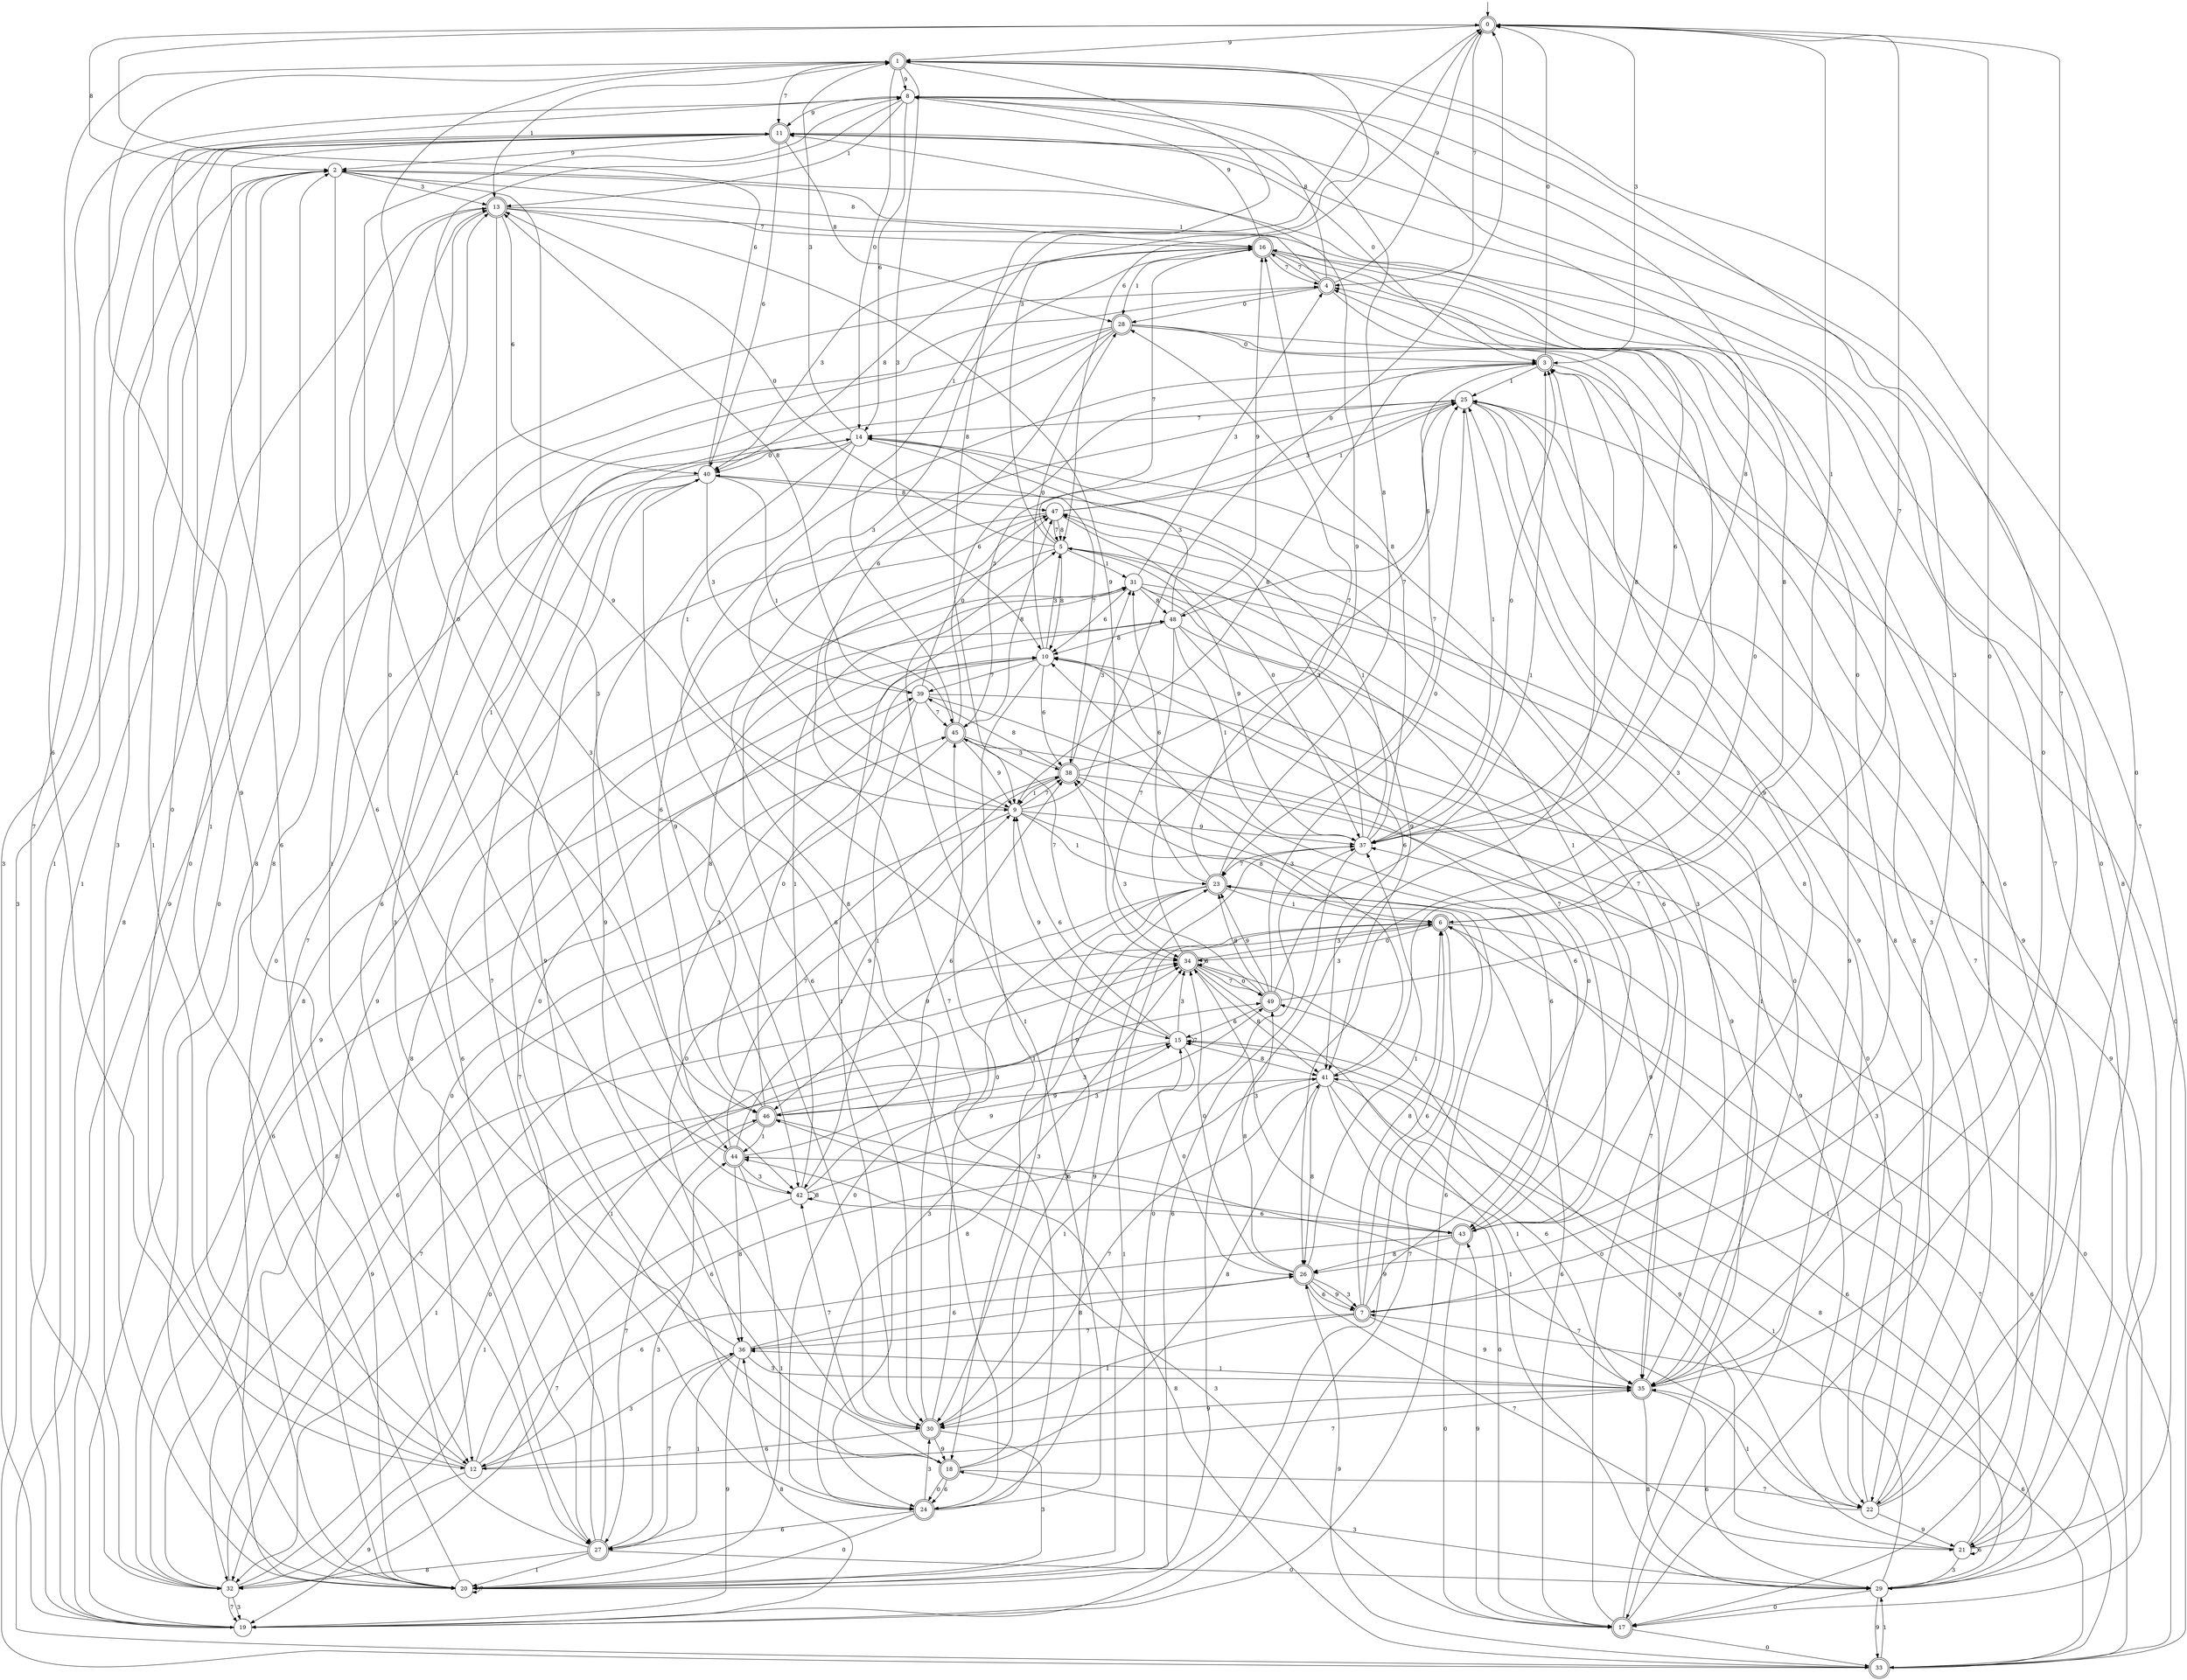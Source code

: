 digraph g {

	s0 [shape="doublecircle" label="0"];
	s1 [shape="doublecircle" label="1"];
	s2 [shape="circle" label="2"];
	s3 [shape="doublecircle" label="3"];
	s4 [shape="doublecircle" label="4"];
	s5 [shape="circle" label="5"];
	s6 [shape="doublecircle" label="6"];
	s7 [shape="doublecircle" label="7"];
	s8 [shape="circle" label="8"];
	s9 [shape="circle" label="9"];
	s10 [shape="circle" label="10"];
	s11 [shape="doublecircle" label="11"];
	s12 [shape="circle" label="12"];
	s13 [shape="doublecircle" label="13"];
	s14 [shape="circle" label="14"];
	s15 [shape="circle" label="15"];
	s16 [shape="doublecircle" label="16"];
	s17 [shape="doublecircle" label="17"];
	s18 [shape="doublecircle" label="18"];
	s19 [shape="circle" label="19"];
	s20 [shape="circle" label="20"];
	s21 [shape="circle" label="21"];
	s22 [shape="circle" label="22"];
	s23 [shape="doublecircle" label="23"];
	s24 [shape="doublecircle" label="24"];
	s25 [shape="circle" label="25"];
	s26 [shape="doublecircle" label="26"];
	s27 [shape="doublecircle" label="27"];
	s28 [shape="doublecircle" label="28"];
	s29 [shape="circle" label="29"];
	s30 [shape="doublecircle" label="30"];
	s31 [shape="circle" label="31"];
	s32 [shape="circle" label="32"];
	s33 [shape="doublecircle" label="33"];
	s34 [shape="doublecircle" label="34"];
	s35 [shape="doublecircle" label="35"];
	s36 [shape="circle" label="36"];
	s37 [shape="circle" label="37"];
	s38 [shape="doublecircle" label="38"];
	s39 [shape="circle" label="39"];
	s40 [shape="circle" label="40"];
	s41 [shape="circle" label="41"];
	s42 [shape="circle" label="42"];
	s43 [shape="doublecircle" label="43"];
	s44 [shape="doublecircle" label="44"];
	s45 [shape="doublecircle" label="45"];
	s46 [shape="doublecircle" label="46"];
	s47 [shape="circle" label="47"];
	s48 [shape="circle" label="48"];
	s49 [shape="doublecircle" label="49"];
	s0 -> s1 [label="9"];
	s0 -> s2 [label="8"];
	s0 -> s3 [label="3"];
	s0 -> s4 [label="7"];
	s0 -> s5 [label="6"];
	s0 -> s6 [label="1"];
	s0 -> s7 [label="0"];
	s1 -> s8 [label="9"];
	s1 -> s9 [label="8"];
	s1 -> s10 [label="3"];
	s1 -> s11 [label="7"];
	s1 -> s12 [label="6"];
	s1 -> s13 [label="1"];
	s1 -> s14 [label="0"];
	s2 -> s15 [label="9"];
	s2 -> s16 [label="8"];
	s2 -> s13 [label="3"];
	s2 -> s17 [label="7"];
	s2 -> s18 [label="6"];
	s2 -> s19 [label="1"];
	s2 -> s20 [label="0"];
	s3 -> s21 [label="9"];
	s3 -> s9 [label="8"];
	s3 -> s22 [label="3"];
	s3 -> s23 [label="7"];
	s3 -> s24 [label="6"];
	s3 -> s25 [label="1"];
	s3 -> s0 [label="0"];
	s4 -> s0 [label="9"];
	s4 -> s8 [label="8"];
	s4 -> s26 [label="3"];
	s4 -> s16 [label="7"];
	s4 -> s27 [label="6"];
	s4 -> s2 [label="1"];
	s4 -> s28 [label="0"];
	s5 -> s29 [label="9"];
	s5 -> s10 [label="8"];
	s5 -> s1 [label="3"];
	s5 -> s16 [label="7"];
	s5 -> s30 [label="6"];
	s5 -> s31 [label="1"];
	s5 -> s13 [label="0"];
	s6 -> s19 [label="9"];
	s6 -> s16 [label="8"];
	s6 -> s24 [label="3"];
	s6 -> s32 [label="7"];
	s6 -> s33 [label="6"];
	s6 -> s20 [label="1"];
	s6 -> s34 [label="0"];
	s7 -> s35 [label="9"];
	s7 -> s6 [label="8"];
	s7 -> s1 [label="3"];
	s7 -> s36 [label="7"];
	s7 -> s6 [label="6"];
	s7 -> s30 [label="1"];
	s7 -> s10 [label="0"];
	s8 -> s11 [label="9"];
	s8 -> s37 [label="8"];
	s8 -> s30 [label="3"];
	s8 -> s32 [label="7"];
	s8 -> s14 [label="6"];
	s8 -> s13 [label="1"];
	s8 -> s26 [label="0"];
	s9 -> s37 [label="9"];
	s9 -> s6 [label="8"];
	s9 -> s16 [label="3"];
	s9 -> s38 [label="7"];
	s9 -> s32 [label="6"];
	s9 -> s23 [label="1"];
	s9 -> s0 [label="0"];
	s10 -> s35 [label="9"];
	s10 -> s12 [label="8"];
	s10 -> s5 [label="3"];
	s10 -> s39 [label="7"];
	s10 -> s38 [label="6"];
	s10 -> s18 [label="1"];
	s10 -> s28 [label="0"];
	s11 -> s2 [label="9"];
	s11 -> s28 [label="8"];
	s11 -> s32 [label="3"];
	s11 -> s17 [label="7"];
	s11 -> s40 [label="6"];
	s11 -> s20 [label="1"];
	s11 -> s3 [label="0"];
	s12 -> s19 [label="9"];
	s12 -> s4 [label="8"];
	s12 -> s36 [label="3"];
	s12 -> s35 [label="7"];
	s12 -> s41 [label="6"];
	s12 -> s34 [label="1"];
	s12 -> s2 [label="0"];
	s13 -> s34 [label="9"];
	s13 -> s33 [label="8"];
	s13 -> s42 [label="3"];
	s13 -> s16 [label="7"];
	s13 -> s40 [label="6"];
	s13 -> s27 [label="1"];
	s13 -> s21 [label="0"];
	s14 -> s30 [label="9"];
	s14 -> s20 [label="8"];
	s14 -> s1 [label="3"];
	s14 -> s38 [label="7"];
	s14 -> s35 [label="6"];
	s14 -> s9 [label="1"];
	s14 -> s40 [label="0"];
	s15 -> s9 [label="9"];
	s15 -> s41 [label="8"];
	s15 -> s34 [label="3"];
	s15 -> s15 [label="7"];
	s15 -> s9 [label="6"];
	s15 -> s32 [label="1"];
	s15 -> s26 [label="0"];
	s16 -> s8 [label="9"];
	s16 -> s40 [label="8"];
	s16 -> s40 [label="3"];
	s16 -> s4 [label="7"];
	s16 -> s37 [label="6"];
	s16 -> s28 [label="1"];
	s16 -> s41 [label="0"];
	s17 -> s43 [label="9"];
	s17 -> s4 [label="8"];
	s17 -> s44 [label="3"];
	s17 -> s10 [label="7"];
	s17 -> s6 [label="6"];
	s17 -> s25 [label="1"];
	s17 -> s33 [label="0"];
	s18 -> s40 [label="9"];
	s18 -> s41 [label="8"];
	s18 -> s23 [label="3"];
	s18 -> s22 [label="7"];
	s18 -> s24 [label="6"];
	s18 -> s8 [label="1"];
	s18 -> s24 [label="0"];
	s19 -> s13 [label="9"];
	s19 -> s36 [label="8"];
	s19 -> s11 [label="3"];
	s19 -> s23 [label="7"];
	s19 -> s38 [label="6"];
	s19 -> s11 [label="1"];
	s19 -> s13 [label="0"];
	s20 -> s14 [label="9"];
	s20 -> s2 [label="8"];
	s20 -> s3 [label="3"];
	s20 -> s20 [label="7"];
	s20 -> s11 [label="6"];
	s20 -> s8 [label="1"];
	s20 -> s37 [label="0"];
	s21 -> s15 [label="9"];
	s21 -> s16 [label="8"];
	s21 -> s29 [label="3"];
	s21 -> s25 [label="7"];
	s21 -> s21 [label="6"];
	s21 -> s23 [label="1"];
	s21 -> s34 [label="0"];
	s22 -> s21 [label="9"];
	s22 -> s25 [label="8"];
	s22 -> s45 [label="3"];
	s22 -> s44 [label="7"];
	s22 -> s4 [label="6"];
	s22 -> s35 [label="1"];
	s22 -> s1 [label="0"];
	s23 -> s46 [label="9"];
	s23 -> s8 [label="8"];
	s23 -> s30 [label="3"];
	s23 -> s28 [label="7"];
	s23 -> s31 [label="6"];
	s23 -> s6 [label="1"];
	s23 -> s24 [label="0"];
	s24 -> s37 [label="9"];
	s24 -> s34 [label="8"];
	s24 -> s30 [label="3"];
	s24 -> s47 [label="7"];
	s24 -> s27 [label="6"];
	s24 -> s5 [label="1"];
	s24 -> s20 [label="0"];
	s25 -> s22 [label="9"];
	s25 -> s35 [label="8"];
	s25 -> s45 [label="3"];
	s25 -> s14 [label="7"];
	s25 -> s48 [label="6"];
	s25 -> s37 [label="1"];
	s25 -> s33 [label="0"];
	s26 -> s7 [label="9"];
	s26 -> s49 [label="8"];
	s26 -> s7 [label="3"];
	s26 -> s21 [label="7"];
	s26 -> s7 [label="6"];
	s26 -> s37 [label="1"];
	s26 -> s34 [label="0"];
	s27 -> s1 [label="9"];
	s27 -> s32 [label="8"];
	s27 -> s44 [label="3"];
	s27 -> s48 [label="7"];
	s27 -> s31 [label="6"];
	s27 -> s20 [label="1"];
	s27 -> s29 [label="0"];
	s28 -> s17 [label="9"];
	s28 -> s37 [label="8"];
	s28 -> s27 [label="3"];
	s28 -> s20 [label="7"];
	s28 -> s9 [label="6"];
	s28 -> s46 [label="1"];
	s28 -> s3 [label="0"];
	s29 -> s33 [label="9"];
	s29 -> s15 [label="8"];
	s29 -> s18 [label="3"];
	s29 -> s8 [label="7"];
	s29 -> s49 [label="6"];
	s29 -> s41 [label="1"];
	s29 -> s17 [label="0"];
	s30 -> s18 [label="9"];
	s30 -> s25 [label="8"];
	s30 -> s20 [label="3"];
	s30 -> s42 [label="7"];
	s30 -> s12 [label="6"];
	s30 -> s15 [label="1"];
	s30 -> s45 [label="0"];
	s31 -> s41 [label="9"];
	s31 -> s48 [label="8"];
	s31 -> s4 [label="3"];
	s31 -> s43 [label="7"];
	s31 -> s10 [label="6"];
	s31 -> s30 [label="1"];
	s31 -> s35 [label="0"];
	s32 -> s34 [label="9"];
	s32 -> s45 [label="8"];
	s32 -> s19 [label="3"];
	s32 -> s19 [label="7"];
	s32 -> s39 [label="6"];
	s32 -> s46 [label="1"];
	s32 -> s49 [label="0"];
	s33 -> s26 [label="9"];
	s33 -> s46 [label="8"];
	s33 -> s2 [label="3"];
	s33 -> s6 [label="7"];
	s33 -> s7 [label="6"];
	s33 -> s29 [label="1"];
	s33 -> s37 [label="0"];
	s34 -> s11 [label="9"];
	s34 -> s41 [label="8"];
	s34 -> s6 [label="3"];
	s34 -> s49 [label="7"];
	s34 -> s34 [label="6"];
	s34 -> s29 [label="1"];
	s34 -> s49 [label="0"];
	s35 -> s30 [label="9"];
	s35 -> s29 [label="8"];
	s35 -> s14 [label="3"];
	s35 -> s0 [label="7"];
	s35 -> s29 [label="6"];
	s35 -> s36 [label="1"];
	s35 -> s11 [label="0"];
	s36 -> s19 [label="9"];
	s36 -> s26 [label="8"];
	s36 -> s35 [label="3"];
	s36 -> s27 [label="7"];
	s36 -> s26 [label="6"];
	s36 -> s27 [label="1"];
	s36 -> s10 [label="0"];
	s37 -> s5 [label="9"];
	s37 -> s16 [label="8"];
	s37 -> s47 [label="3"];
	s37 -> s23 [label="7"];
	s37 -> s20 [label="6"];
	s37 -> s47 [label="1"];
	s37 -> s3 [label="0"];
	s38 -> s35 [label="9"];
	s38 -> s39 [label="8"];
	s38 -> s31 [label="3"];
	s38 -> s25 [label="7"];
	s38 -> s43 [label="6"];
	s38 -> s9 [label="1"];
	s38 -> s36 [label="0"];
	s39 -> s22 [label="9"];
	s39 -> s13 [label="8"];
	s39 -> s44 [label="3"];
	s39 -> s45 [label="7"];
	s39 -> s43 [label="6"];
	s39 -> s42 [label="1"];
	s39 -> s47 [label="0"];
	s40 -> s42 [label="9"];
	s40 -> s47 [label="8"];
	s40 -> s39 [label="3"];
	s40 -> s24 [label="7"];
	s40 -> s0 [label="6"];
	s40 -> s45 [label="1"];
	s40 -> s12 [label="0"];
	s41 -> s46 [label="9"];
	s41 -> s26 [label="8"];
	s41 -> s10 [label="3"];
	s41 -> s30 [label="7"];
	s41 -> s35 [label="6"];
	s41 -> s35 [label="1"];
	s41 -> s17 [label="0"];
	s42 -> s15 [label="9"];
	s42 -> s42 [label="8"];
	s42 -> s49 [label="3"];
	s42 -> s32 [label="7"];
	s42 -> s43 [label="6"];
	s42 -> s31 [label="1"];
	s42 -> s1 [label="0"];
	s43 -> s3 [label="9"];
	s43 -> s26 [label="8"];
	s43 -> s34 [label="3"];
	s43 -> s5 [label="7"];
	s43 -> s12 [label="6"];
	s43 -> s40 [label="1"];
	s43 -> s17 [label="0"];
	s44 -> s38 [label="9"];
	s44 -> s36 [label="8"];
	s44 -> s42 [label="3"];
	s44 -> s9 [label="7"];
	s44 -> s38 [label="6"];
	s44 -> s20 [label="1"];
	s44 -> s13 [label="0"];
	s45 -> s9 [label="9"];
	s45 -> s47 [label="8"];
	s45 -> s38 [label="3"];
	s45 -> s34 [label="7"];
	s45 -> s3 [label="6"];
	s45 -> s0 [label="1"];
	s45 -> s12 [label="0"];
	s46 -> s34 [label="9"];
	s46 -> s48 [label="8"];
	s46 -> s15 [label="3"];
	s46 -> s27 [label="7"];
	s46 -> s43 [label="6"];
	s46 -> s44 [label="1"];
	s46 -> s10 [label="0"];
	s47 -> s32 [label="9"];
	s47 -> s5 [label="8"];
	s47 -> s25 [label="3"];
	s47 -> s5 [label="7"];
	s47 -> s46 [label="6"];
	s47 -> s25 [label="1"];
	s47 -> s37 [label="0"];
	s48 -> s16 [label="9"];
	s48 -> s10 [label="8"];
	s48 -> s14 [label="3"];
	s48 -> s34 [label="7"];
	s48 -> s41 [label="6"];
	s48 -> s37 [label="1"];
	s48 -> s22 [label="0"];
	s49 -> s23 [label="9"];
	s49 -> s23 [label="8"];
	s49 -> s38 [label="3"];
	s49 -> s0 [label="7"];
	s49 -> s15 [label="6"];
	s49 -> s3 [label="1"];
	s49 -> s25 [label="0"];

__start0 [label="" shape="none" width="0" height="0"];
__start0 -> s0;

}
